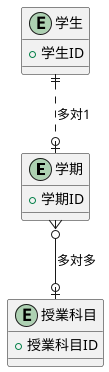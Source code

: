 @startuml
entity "学期" as SemesterE {
  + 学期ID
}
entity "学生" as StudentE {
  + 学生ID
}
entity "授業科目" as SubjectE {
  + 授業科目ID
}

StudentE ||..o| SemesterE : "多対1"
SemesterE }o--o| SubjectE : "多対多"
@enduml